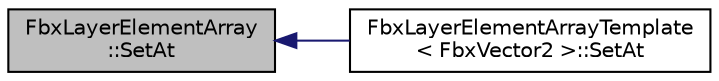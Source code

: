 digraph "FbxLayerElementArray::SetAt"
{
  edge [fontname="Helvetica",fontsize="10",labelfontname="Helvetica",labelfontsize="10"];
  node [fontname="Helvetica",fontsize="10",shape=record];
  rankdir="LR";
  Node138 [label="FbxLayerElementArray\l::SetAt",height=0.2,width=0.4,color="black", fillcolor="grey75", style="filled", fontcolor="black"];
  Node138 -> Node139 [dir="back",color="midnightblue",fontsize="10",style="solid",fontname="Helvetica"];
  Node139 [label="FbxLayerElementArrayTemplate\l\< FbxVector2 \>::SetAt",height=0.2,width=0.4,color="black", fillcolor="white", style="filled",URL="$class_fbx_layer_element_array_template.html#a70cf4f9a1b142eff8adae13ad1a79e6d"];
}
